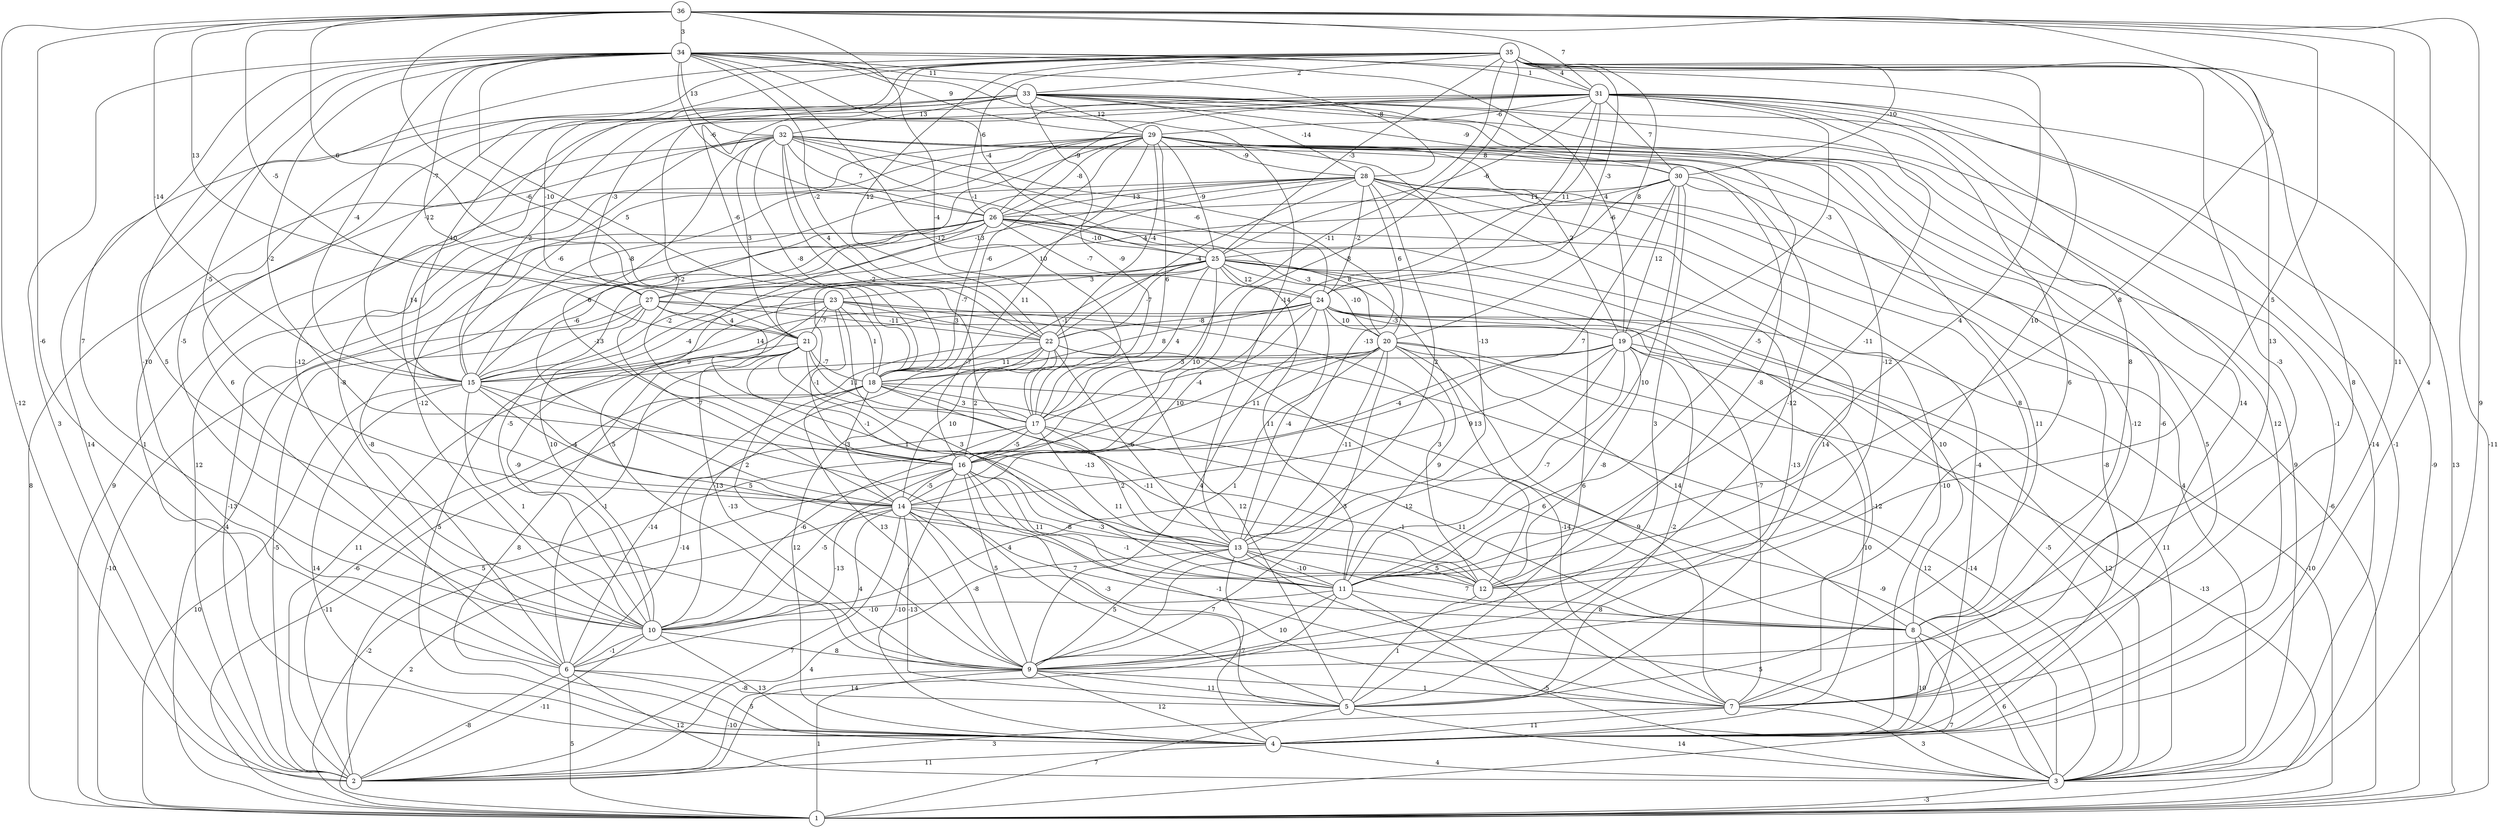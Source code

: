 graph { 
	 fontname="Helvetica,Arial,sans-serif" 
	 node [shape = circle]; 
	 36 -- 2 [label = "-12"];
	 36 -- 3 [label = "9"];
	 36 -- 4 [label = "4"];
	 36 -- 6 [label = "-6"];
	 36 -- 7 [label = "11"];
	 36 -- 11 [label = "8"];
	 36 -- 12 [label = "5"];
	 36 -- 15 [label = "-14"];
	 36 -- 17 [label = "-4"];
	 36 -- 18 [label = "-6"];
	 36 -- 21 [label = "-5"];
	 36 -- 23 [label = "6"];
	 36 -- 27 [label = "13"];
	 36 -- 31 [label = "7"];
	 36 -- 34 [label = "3"];
	 35 -- 1 [label = "-11"];
	 35 -- 6 [label = "-10"];
	 35 -- 7 [label = "8"];
	 35 -- 8 [label = "13"];
	 35 -- 9 [label = "-3"];
	 35 -- 10 [label = "-5"];
	 35 -- 11 [label = "4"];
	 35 -- 15 [label = "-12"];
	 35 -- 16 [label = "-8"];
	 35 -- 17 [label = "-11"];
	 35 -- 18 [label = "-6"];
	 35 -- 20 [label = "8"];
	 35 -- 21 [label = "-10"];
	 35 -- 22 [label = "12"];
	 35 -- 24 [label = "-3"];
	 35 -- 25 [label = "-3"];
	 35 -- 26 [label = "-6"];
	 35 -- 30 [label = "-10"];
	 35 -- 31 [label = "4"];
	 35 -- 33 [label = "2"];
	 34 -- 2 [label = "3"];
	 34 -- 9 [label = "5"];
	 34 -- 10 [label = "7"];
	 34 -- 12 [label = "10"];
	 34 -- 13 [label = "-14"];
	 34 -- 14 [label = "-5"];
	 34 -- 15 [label = "-4"];
	 34 -- 16 [label = "-2"];
	 34 -- 17 [label = "-12"];
	 34 -- 18 [label = "5"];
	 34 -- 19 [label = "4"];
	 34 -- 22 [label = "-2"];
	 34 -- 25 [label = "-4"];
	 34 -- 26 [label = "-6"];
	 34 -- 27 [label = "-7"];
	 34 -- 28 [label = "-8"];
	 34 -- 29 [label = "9"];
	 34 -- 31 [label = "1"];
	 34 -- 32 [label = "13"];
	 34 -- 33 [label = "11"];
	 33 -- 1 [label = "-9"];
	 33 -- 2 [label = "14"];
	 33 -- 3 [label = "-14"];
	 33 -- 4 [label = "12"];
	 33 -- 8 [label = "8"];
	 33 -- 11 [label = "-5"];
	 33 -- 14 [label = "14"];
	 33 -- 15 [label = "10"];
	 33 -- 16 [label = "-2"];
	 33 -- 17 [label = "-9"];
	 33 -- 28 [label = "-14"];
	 33 -- 29 [label = "12"];
	 33 -- 30 [label = "-9"];
	 33 -- 32 [label = "13"];
	 32 -- 1 [label = "8"];
	 32 -- 4 [label = "1"];
	 32 -- 7 [label = "-12"];
	 32 -- 12 [label = "-12"];
	 32 -- 13 [label = "-13"];
	 32 -- 15 [label = "-6"];
	 32 -- 16 [label = "-6"];
	 32 -- 17 [label = "-2"];
	 32 -- 18 [label = "-8"];
	 32 -- 21 [label = "3"];
	 32 -- 22 [label = "4"];
	 32 -- 24 [label = "-6"];
	 32 -- 25 [label = "-1"];
	 32 -- 26 [label = "7"];
	 32 -- 30 [label = "8"];
	 31 -- 1 [label = "13"];
	 31 -- 3 [label = "-1"];
	 31 -- 4 [label = "-1"];
	 31 -- 6 [label = "6"];
	 31 -- 7 [label = "14"];
	 31 -- 9 [label = "6"];
	 31 -- 10 [label = "-12"];
	 31 -- 11 [label = "-11"];
	 31 -- 15 [label = "2"];
	 31 -- 16 [label = "8"];
	 31 -- 19 [label = "-3"];
	 31 -- 24 [label = "11"];
	 31 -- 25 [label = "-6"];
	 31 -- 26 [label = "-9"];
	 31 -- 27 [label = "-3"];
	 31 -- 29 [label = "-6"];
	 31 -- 30 [label = "7"];
	 30 -- 4 [label = "-8"];
	 30 -- 9 [label = "3"];
	 30 -- 11 [label = "10"];
	 30 -- 12 [label = "-8"];
	 30 -- 14 [label = "7"];
	 30 -- 19 [label = "12"];
	 30 -- 25 [label = "-6"];
	 30 -- 26 [label = "11"];
	 30 -- 27 [label = "4"];
	 29 -- 1 [label = "9"];
	 29 -- 2 [label = "12"];
	 29 -- 3 [label = "9"];
	 29 -- 4 [label = "5"];
	 29 -- 5 [label = "11"];
	 29 -- 7 [label = "-6"];
	 29 -- 9 [label = "-12"];
	 29 -- 10 [label = "-8"];
	 29 -- 13 [label = "-13"];
	 29 -- 14 [label = "-6"];
	 29 -- 15 [label = "-8"];
	 29 -- 16 [label = "11"];
	 29 -- 17 [label = "6"];
	 29 -- 18 [label = "-6"];
	 29 -- 19 [label = "2"];
	 29 -- 22 [label = "-4"];
	 29 -- 25 [label = "-9"];
	 29 -- 26 [label = "-8"];
	 29 -- 28 [label = "-9"];
	 28 -- 1 [label = "-6"];
	 28 -- 3 [label = "4"];
	 28 -- 4 [label = "-4"];
	 28 -- 5 [label = "14"];
	 28 -- 8 [label = "8"];
	 28 -- 10 [label = "-12"];
	 28 -- 13 [label = "2"];
	 28 -- 15 [label = "-7"];
	 28 -- 20 [label = "6"];
	 28 -- 21 [label = "10"];
	 28 -- 22 [label = "-4"];
	 28 -- 24 [label = "-2"];
	 28 -- 26 [label = "13"];
	 28 -- 27 [label = "-13"];
	 27 -- 1 [label = "-10"];
	 27 -- 2 [label = "-5"];
	 27 -- 3 [label = "-5"];
	 27 -- 13 [label = "-1"];
	 27 -- 14 [label = "-7"];
	 27 -- 15 [label = "-13"];
	 27 -- 21 [label = "4"];
	 27 -- 22 [label = "-11"];
	 26 -- 1 [label = "4"];
	 26 -- 2 [label = "-13"];
	 26 -- 4 [label = "-10"];
	 26 -- 5 [label = "-13"];
	 26 -- 6 [label = "-8"];
	 26 -- 9 [label = "5"];
	 26 -- 10 [label = "-5"];
	 26 -- 18 [label = "-7"];
	 26 -- 20 [label = "-3"];
	 26 -- 24 [label = "-7"];
	 26 -- 25 [label = "-10"];
	 25 -- 5 [label = "6"];
	 25 -- 7 [label = "-7"];
	 25 -- 8 [label = "10"];
	 25 -- 9 [label = "2"];
	 25 -- 10 [label = "10"];
	 25 -- 11 [label = "11"];
	 25 -- 12 [label = "13"];
	 25 -- 15 [label = "-2"];
	 25 -- 16 [label = "10"];
	 25 -- 17 [label = "4"];
	 25 -- 18 [label = "-1"];
	 25 -- 20 [label = "-10"];
	 25 -- 22 [label = "-7"];
	 25 -- 23 [label = "3"];
	 25 -- 24 [label = "12"];
	 24 -- 1 [label = "-10"];
	 24 -- 2 [label = "11"];
	 24 -- 3 [label = "11"];
	 24 -- 7 [label = "-12"];
	 24 -- 9 [label = "4"];
	 24 -- 13 [label = "-4"];
	 24 -- 14 [label = "10"];
	 24 -- 15 [label = "14"];
	 24 -- 18 [label = "8"];
	 24 -- 19 [label = "-3"];
	 24 -- 20 [label = "10"];
	 24 -- 22 [label = "-8"];
	 23 -- 4 [label = "5"];
	 23 -- 5 [label = "12"];
	 23 -- 10 [label = "-9"];
	 23 -- 11 [label = "3"];
	 23 -- 12 [label = "3"];
	 23 -- 15 [label = "-4"];
	 23 -- 16 [label = "-1"];
	 23 -- 18 [label = "1"];
	 23 -- 21 [label = "-7"];
	 23 -- 22 [label = "3"];
	 22 -- 2 [label = "-6"];
	 22 -- 3 [label = "12"];
	 22 -- 4 [label = "12"];
	 22 -- 7 [label = "-14"];
	 22 -- 10 [label = "-13"];
	 22 -- 13 [label = "-6"];
	 22 -- 14 [label = "10"];
	 22 -- 16 [label = "2"];
	 22 -- 18 [label = "11"];
	 21 -- 4 [label = "8"];
	 21 -- 6 [label = "-1"];
	 21 -- 7 [label = "-1"];
	 21 -- 9 [label = "-13"];
	 21 -- 12 [label = "-13"];
	 21 -- 13 [label = "1"];
	 21 -- 15 [label = "9"];
	 21 -- 17 [label = "11"];
	 21 -- 18 [label = "-7"];
	 20 -- 1 [label = "-13"];
	 20 -- 2 [label = "5"];
	 20 -- 3 [label = "-14"];
	 20 -- 7 [label = "9"];
	 20 -- 8 [label = "14"];
	 20 -- 9 [label = "3"];
	 20 -- 10 [label = "1"];
	 20 -- 11 [label = "9"];
	 20 -- 13 [label = "-11"];
	 20 -- 15 [label = "-7"];
	 20 -- 16 [label = "11"];
	 20 -- 17 [label = "-4"];
	 19 -- 3 [label = "12"];
	 19 -- 4 [label = "10"];
	 19 -- 5 [label = "-2"];
	 19 -- 9 [label = "-12"];
	 19 -- 11 [label = "-7"];
	 19 -- 12 [label = "-8"];
	 19 -- 14 [label = "9"];
	 19 -- 16 [label = "-4"];
	 19 -- 18 [label = "-3"];
	 18 -- 1 [label = "-11"];
	 18 -- 3 [label = "-9"];
	 18 -- 6 [label = "-14"];
	 18 -- 8 [label = "6"];
	 18 -- 9 [label = "13"];
	 18 -- 12 [label = "-11"];
	 18 -- 14 [label = "3"];
	 18 -- 17 [label = "3"];
	 17 -- 6 [label = "-14"];
	 17 -- 8 [label = "11"];
	 17 -- 10 [label = "-6"];
	 17 -- 11 [label = "11"];
	 17 -- 13 [label = "2"];
	 17 -- 16 [label = "-5"];
	 16 -- 1 [label = "-2"];
	 16 -- 4 [label = "-10"];
	 16 -- 5 [label = "-3"];
	 16 -- 7 [label = "-1"];
	 16 -- 9 [label = "5"];
	 16 -- 10 [label = "-5"];
	 16 -- 11 [label = "11"];
	 16 -- 12 [label = "-3"];
	 16 -- 14 [label = "-5"];
	 15 -- 1 [label = "10"];
	 15 -- 4 [label = "14"];
	 15 -- 5 [label = "4"];
	 15 -- 10 [label = "1"];
	 15 -- 11 [label = "5"];
	 15 -- 14 [label = "-4"];
	 14 -- 1 [label = "2"];
	 14 -- 2 [label = "7"];
	 14 -- 5 [label = "-13"];
	 14 -- 6 [label = "4"];
	 14 -- 7 [label = "7"];
	 14 -- 8 [label = "7"];
	 14 -- 9 [label = "-8"];
	 14 -- 10 [label = "-13"];
	 14 -- 12 [label = "-1"];
	 14 -- 13 [label = "-8"];
	 13 -- 2 [label = "4"];
	 13 -- 3 [label = "5"];
	 13 -- 4 [label = "-7"];
	 13 -- 8 [label = "7"];
	 13 -- 9 [label = "5"];
	 13 -- 11 [label = "-10"];
	 13 -- 12 [label = "5"];
	 12 -- 5 [label = "1"];
	 11 -- 2 [label = "14"];
	 11 -- 3 [label = "-5"];
	 11 -- 8 [label = "8"];
	 11 -- 9 [label = "10"];
	 11 -- 10 [label = "-10"];
	 10 -- 2 [label = "-11"];
	 10 -- 4 [label = "13"];
	 10 -- 6 [label = "-1"];
	 10 -- 9 [label = "8"];
	 9 -- 1 [label = "1"];
	 9 -- 2 [label = "-10"];
	 9 -- 4 [label = "12"];
	 9 -- 5 [label = "11"];
	 9 -- 7 [label = "1"];
	 8 -- 1 [label = "7"];
	 8 -- 3 [label = "6"];
	 8 -- 4 [label = "10"];
	 7 -- 2 [label = "3"];
	 7 -- 3 [label = "3"];
	 7 -- 4 [label = "11"];
	 6 -- 1 [label = "5"];
	 6 -- 2 [label = "-8"];
	 6 -- 3 [label = "12"];
	 6 -- 4 [label = "5"];
	 6 -- 5 [label = "-8"];
	 5 -- 1 [label = "7"];
	 5 -- 3 [label = "14"];
	 4 -- 2 [label = "11"];
	 4 -- 3 [label = "4"];
	 3 -- 1 [label = "-3"];
	 1;
	 2;
	 3;
	 4;
	 5;
	 6;
	 7;
	 8;
	 9;
	 10;
	 11;
	 12;
	 13;
	 14;
	 15;
	 16;
	 17;
	 18;
	 19;
	 20;
	 21;
	 22;
	 23;
	 24;
	 25;
	 26;
	 27;
	 28;
	 29;
	 30;
	 31;
	 32;
	 33;
	 34;
	 35;
	 36;
}
